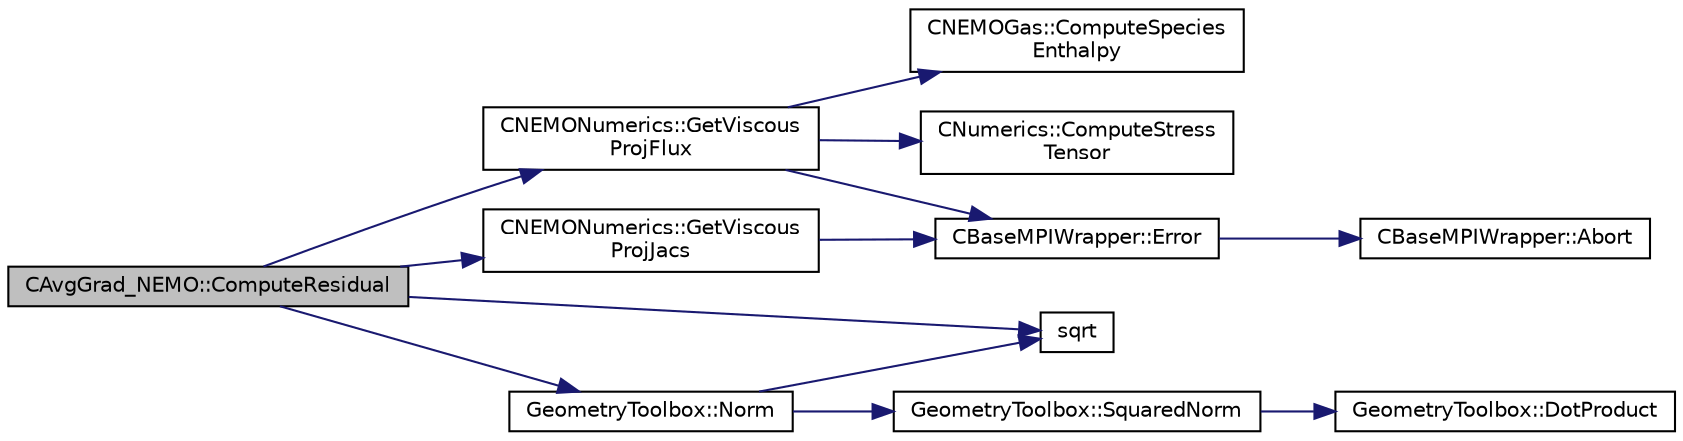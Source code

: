 digraph "CAvgGrad_NEMO::ComputeResidual"
{
 // LATEX_PDF_SIZE
  edge [fontname="Helvetica",fontsize="10",labelfontname="Helvetica",labelfontsize="10"];
  node [fontname="Helvetica",fontsize="10",shape=record];
  rankdir="LR";
  Node1 [label="CAvgGrad_NEMO::ComputeResidual",height=0.2,width=0.4,color="black", fillcolor="grey75", style="filled", fontcolor="black",tooltip="Compute the viscous flow residual using an average of gradients."];
  Node1 -> Node2 [color="midnightblue",fontsize="10",style="solid",fontname="Helvetica"];
  Node2 [label="CNEMONumerics::GetViscous\lProjFlux",height=0.2,width=0.4,color="black", fillcolor="white", style="filled",URL="$classCNEMONumerics.html#a8f1d3fe0803cf04933f32b6b866dd752",tooltip="Compute the projection of the viscous fluxes into a direction."];
  Node2 -> Node3 [color="midnightblue",fontsize="10",style="solid",fontname="Helvetica"];
  Node3 [label="CNEMOGas::ComputeSpecies\lEnthalpy",height=0.2,width=0.4,color="black", fillcolor="white", style="filled",URL="$classCNEMOGas.html#ab5a26916ba6925f13c506c2def272969",tooltip="Compute species enthalpies."];
  Node2 -> Node4 [color="midnightblue",fontsize="10",style="solid",fontname="Helvetica"];
  Node4 [label="CNumerics::ComputeStress\lTensor",height=0.2,width=0.4,color="black", fillcolor="white", style="filled",URL="$classCNumerics.html#a18b6238c38e05339954c0bb6121203d1",tooltip="Compute the stress tensor from the velocity gradients."];
  Node2 -> Node5 [color="midnightblue",fontsize="10",style="solid",fontname="Helvetica"];
  Node5 [label="CBaseMPIWrapper::Error",height=0.2,width=0.4,color="black", fillcolor="white", style="filled",URL="$classCBaseMPIWrapper.html#a04457c47629bda56704e6a8804833eeb",tooltip=" "];
  Node5 -> Node6 [color="midnightblue",fontsize="10",style="solid",fontname="Helvetica"];
  Node6 [label="CBaseMPIWrapper::Abort",height=0.2,width=0.4,color="black", fillcolor="white", style="filled",URL="$classCBaseMPIWrapper.html#af7297d861dca86b45cf561b6ab642e8f",tooltip=" "];
  Node1 -> Node7 [color="midnightblue",fontsize="10",style="solid",fontname="Helvetica"];
  Node7 [label="CNEMONumerics::GetViscous\lProjJacs",height=0.2,width=0.4,color="black", fillcolor="white", style="filled",URL="$classCNEMONumerics.html#a63702d628627ee029d2ef7db7affbd8b",tooltip="Staging function to compute viscous Jacobians."];
  Node7 -> Node5 [color="midnightblue",fontsize="10",style="solid",fontname="Helvetica"];
  Node1 -> Node8 [color="midnightblue",fontsize="10",style="solid",fontname="Helvetica"];
  Node8 [label="GeometryToolbox::Norm",height=0.2,width=0.4,color="black", fillcolor="white", style="filled",URL="$group__GeometryToolbox.html#gad8b24e50333c9a8378f7abf18222f36a",tooltip=" "];
  Node8 -> Node9 [color="midnightblue",fontsize="10",style="solid",fontname="Helvetica"];
  Node9 [label="sqrt",height=0.2,width=0.4,color="black", fillcolor="white", style="filled",URL="$group__SIMD.html#ga54a1925ab40fb4249ea255072520de35",tooltip=" "];
  Node8 -> Node10 [color="midnightblue",fontsize="10",style="solid",fontname="Helvetica"];
  Node10 [label="GeometryToolbox::SquaredNorm",height=0.2,width=0.4,color="black", fillcolor="white", style="filled",URL="$group__GeometryToolbox.html#ga98c9b9314cc6352c9bba49b8cfb4b056",tooltip=" "];
  Node10 -> Node11 [color="midnightblue",fontsize="10",style="solid",fontname="Helvetica"];
  Node11 [label="GeometryToolbox::DotProduct",height=0.2,width=0.4,color="black", fillcolor="white", style="filled",URL="$group__GeometryToolbox.html#ga7ec3e1e20fab73dbf0159fe38492cc89",tooltip=" "];
  Node1 -> Node9 [color="midnightblue",fontsize="10",style="solid",fontname="Helvetica"];
}
